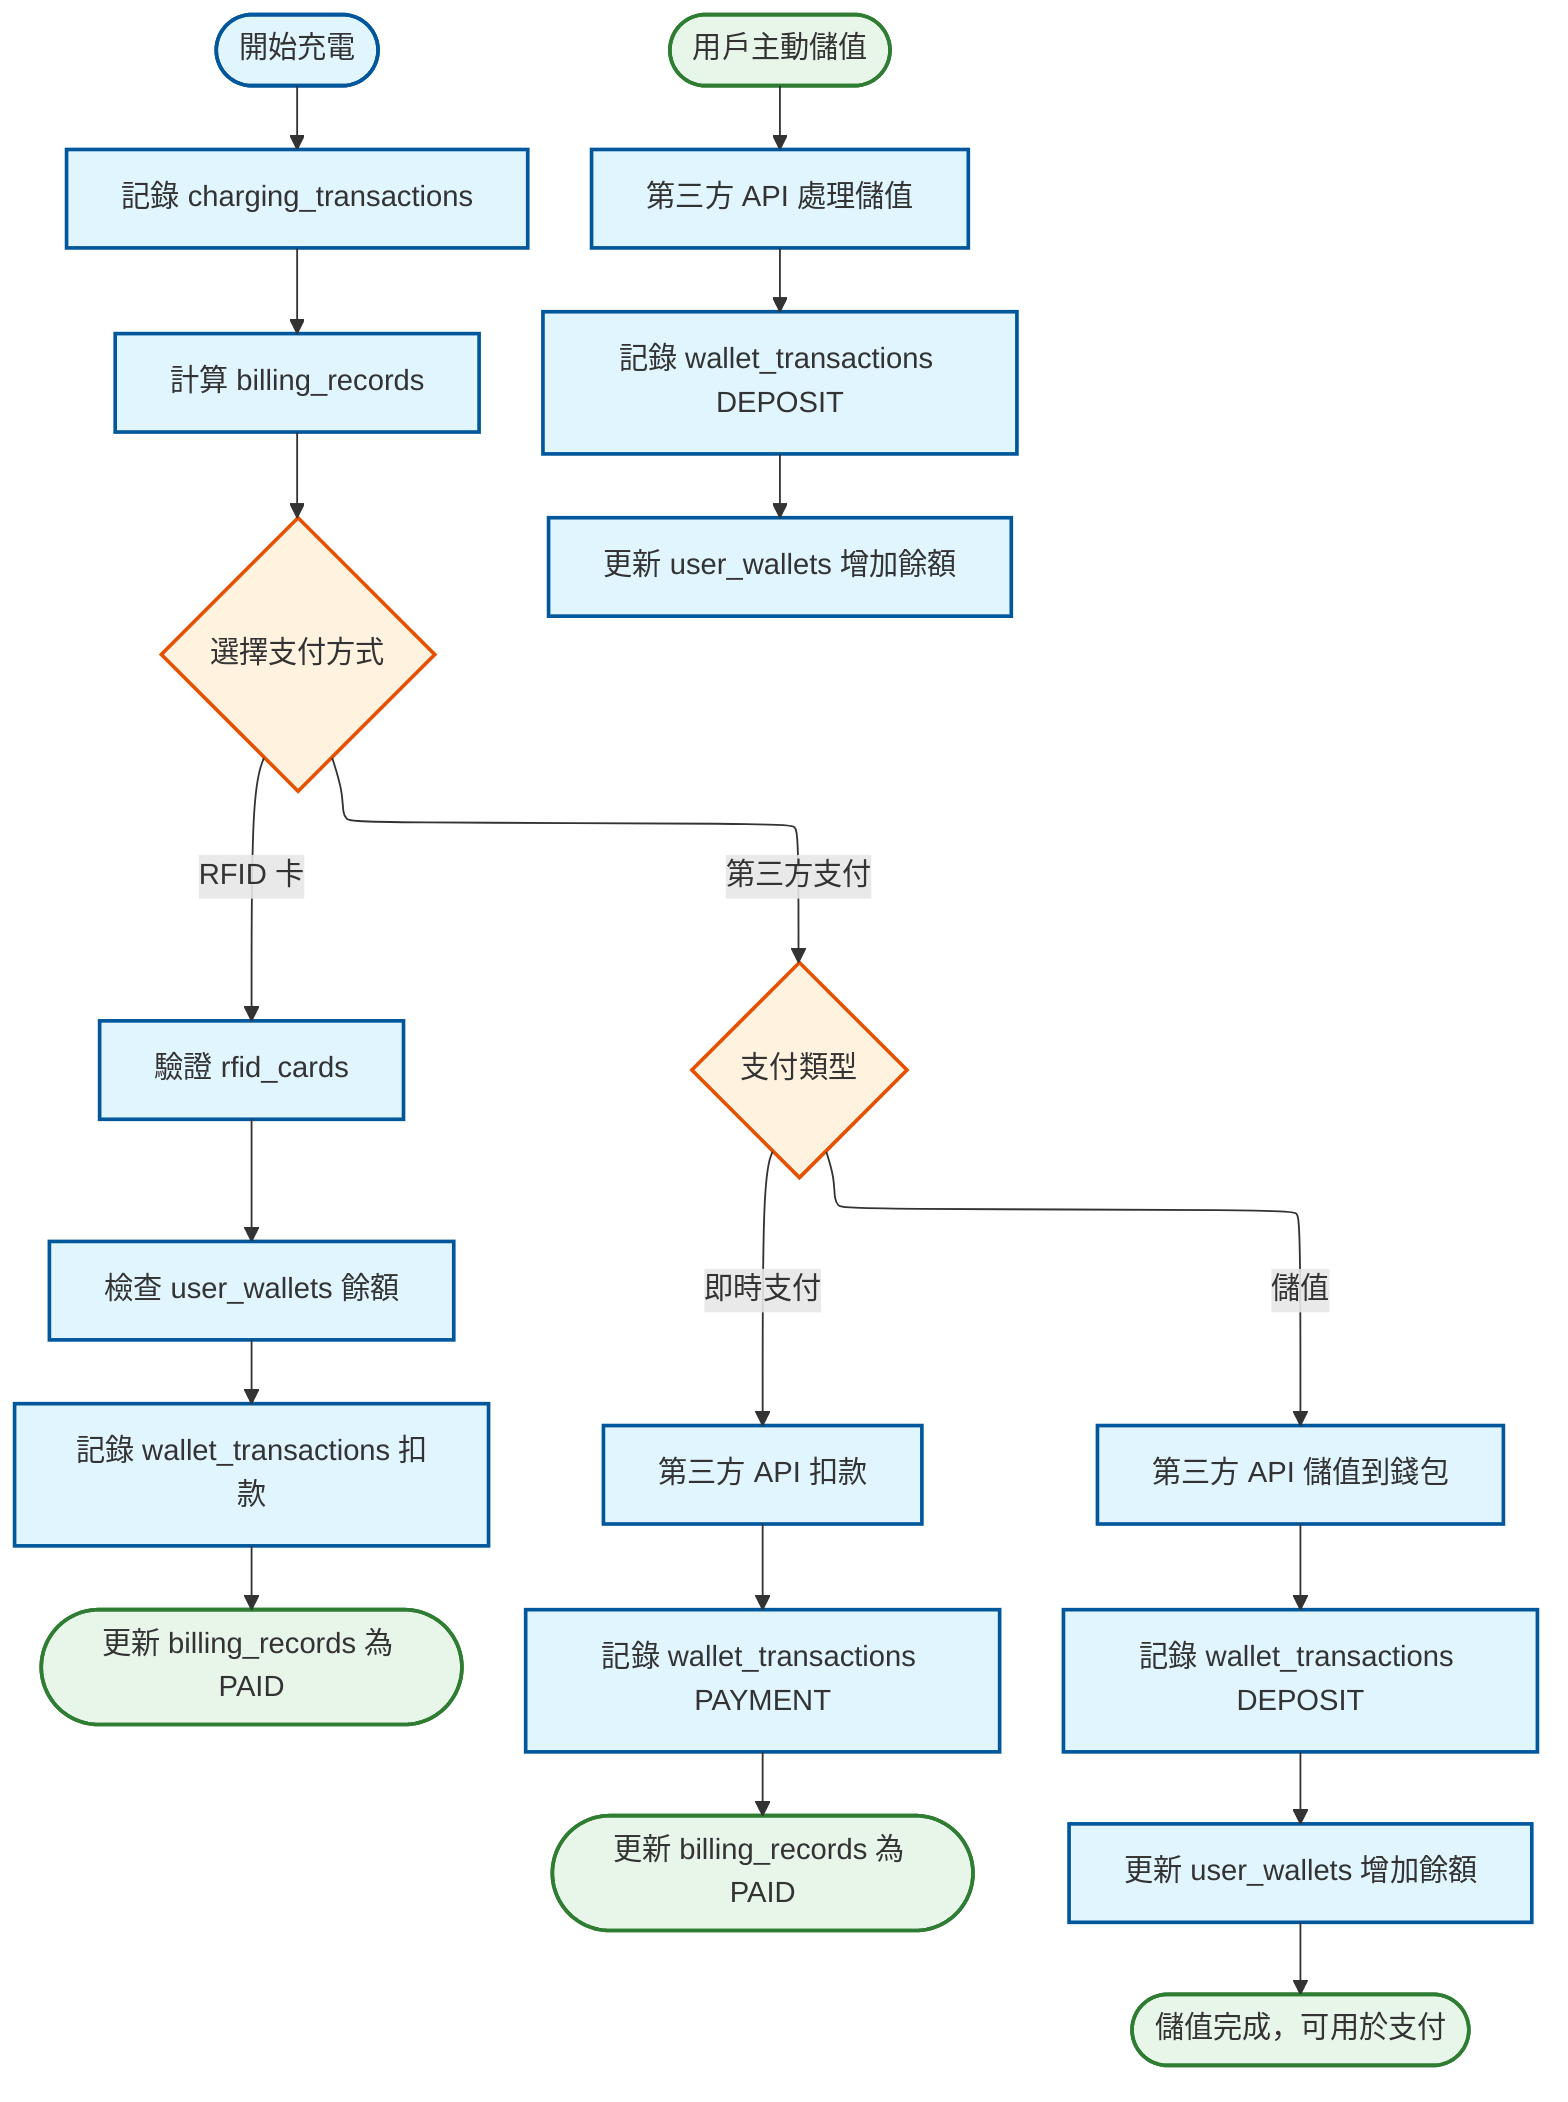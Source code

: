 ---
config:
  layout: elk
---
flowchart TD
    %% 開始
    A(["開始充電"]) --> B[記錄 charging_transactions]

    %% 計費
    B --> C[計算 billing_records]

    %% 支付方式選擇
    C --> D{"選擇支付方式"}

    %% RFID 支付流程
    D -- RFID 卡 --> E[驗證 rfid_cards]
    E --> F[檢查 user_wallets 餘額]
    F --> G[記錄 wallet_transactions 扣款]
    G --> H([更新 billing_records 為 PAID])

    %% 第三方支付流程
    D -- 第三方支付 --> I{"支付類型"}

    %% 即時支付
    I -- 即時支付 --> J[第三方 API 扣款]
    J --> K[記錄 wallet_transactions PAYMENT]
    K --> L([更新 billing_records 為 PAID])

    %% 儲值支付
    I -- 儲值 --> M[第三方 API 儲值到錢包]
    M --> N[記錄 wallet_transactions DEPOSIT]
    N --> O[更新 user_wallets 增加餘額]
    O --> P([儲值完成，可用於支付])

    %% 獨立儲值流程
    Q(["用戶主動儲值"]) --> R[第三方 API 處理儲值]
    R --> S[記錄 wallet_transactions DEPOSIT]
    S --> T[更新 user_wallets 增加餘額]

    %% 樣式
    classDef process fill:#e1f5fe,stroke:#01579b,stroke-width:2px
    classDef decision fill:#fff3e0,stroke:#e65100,stroke-width:2px
    classDef database fill:#f3e5f5,stroke:#4a148c,stroke-width:2px
    classDef terminator fill:#e8f5e9,stroke:#2e7d32,stroke-width:2px

    class A,B,C,E,F,G,J,K,M,N,O,R,S,T process
    class D,I decision
    class H,L,P,Q terminator
